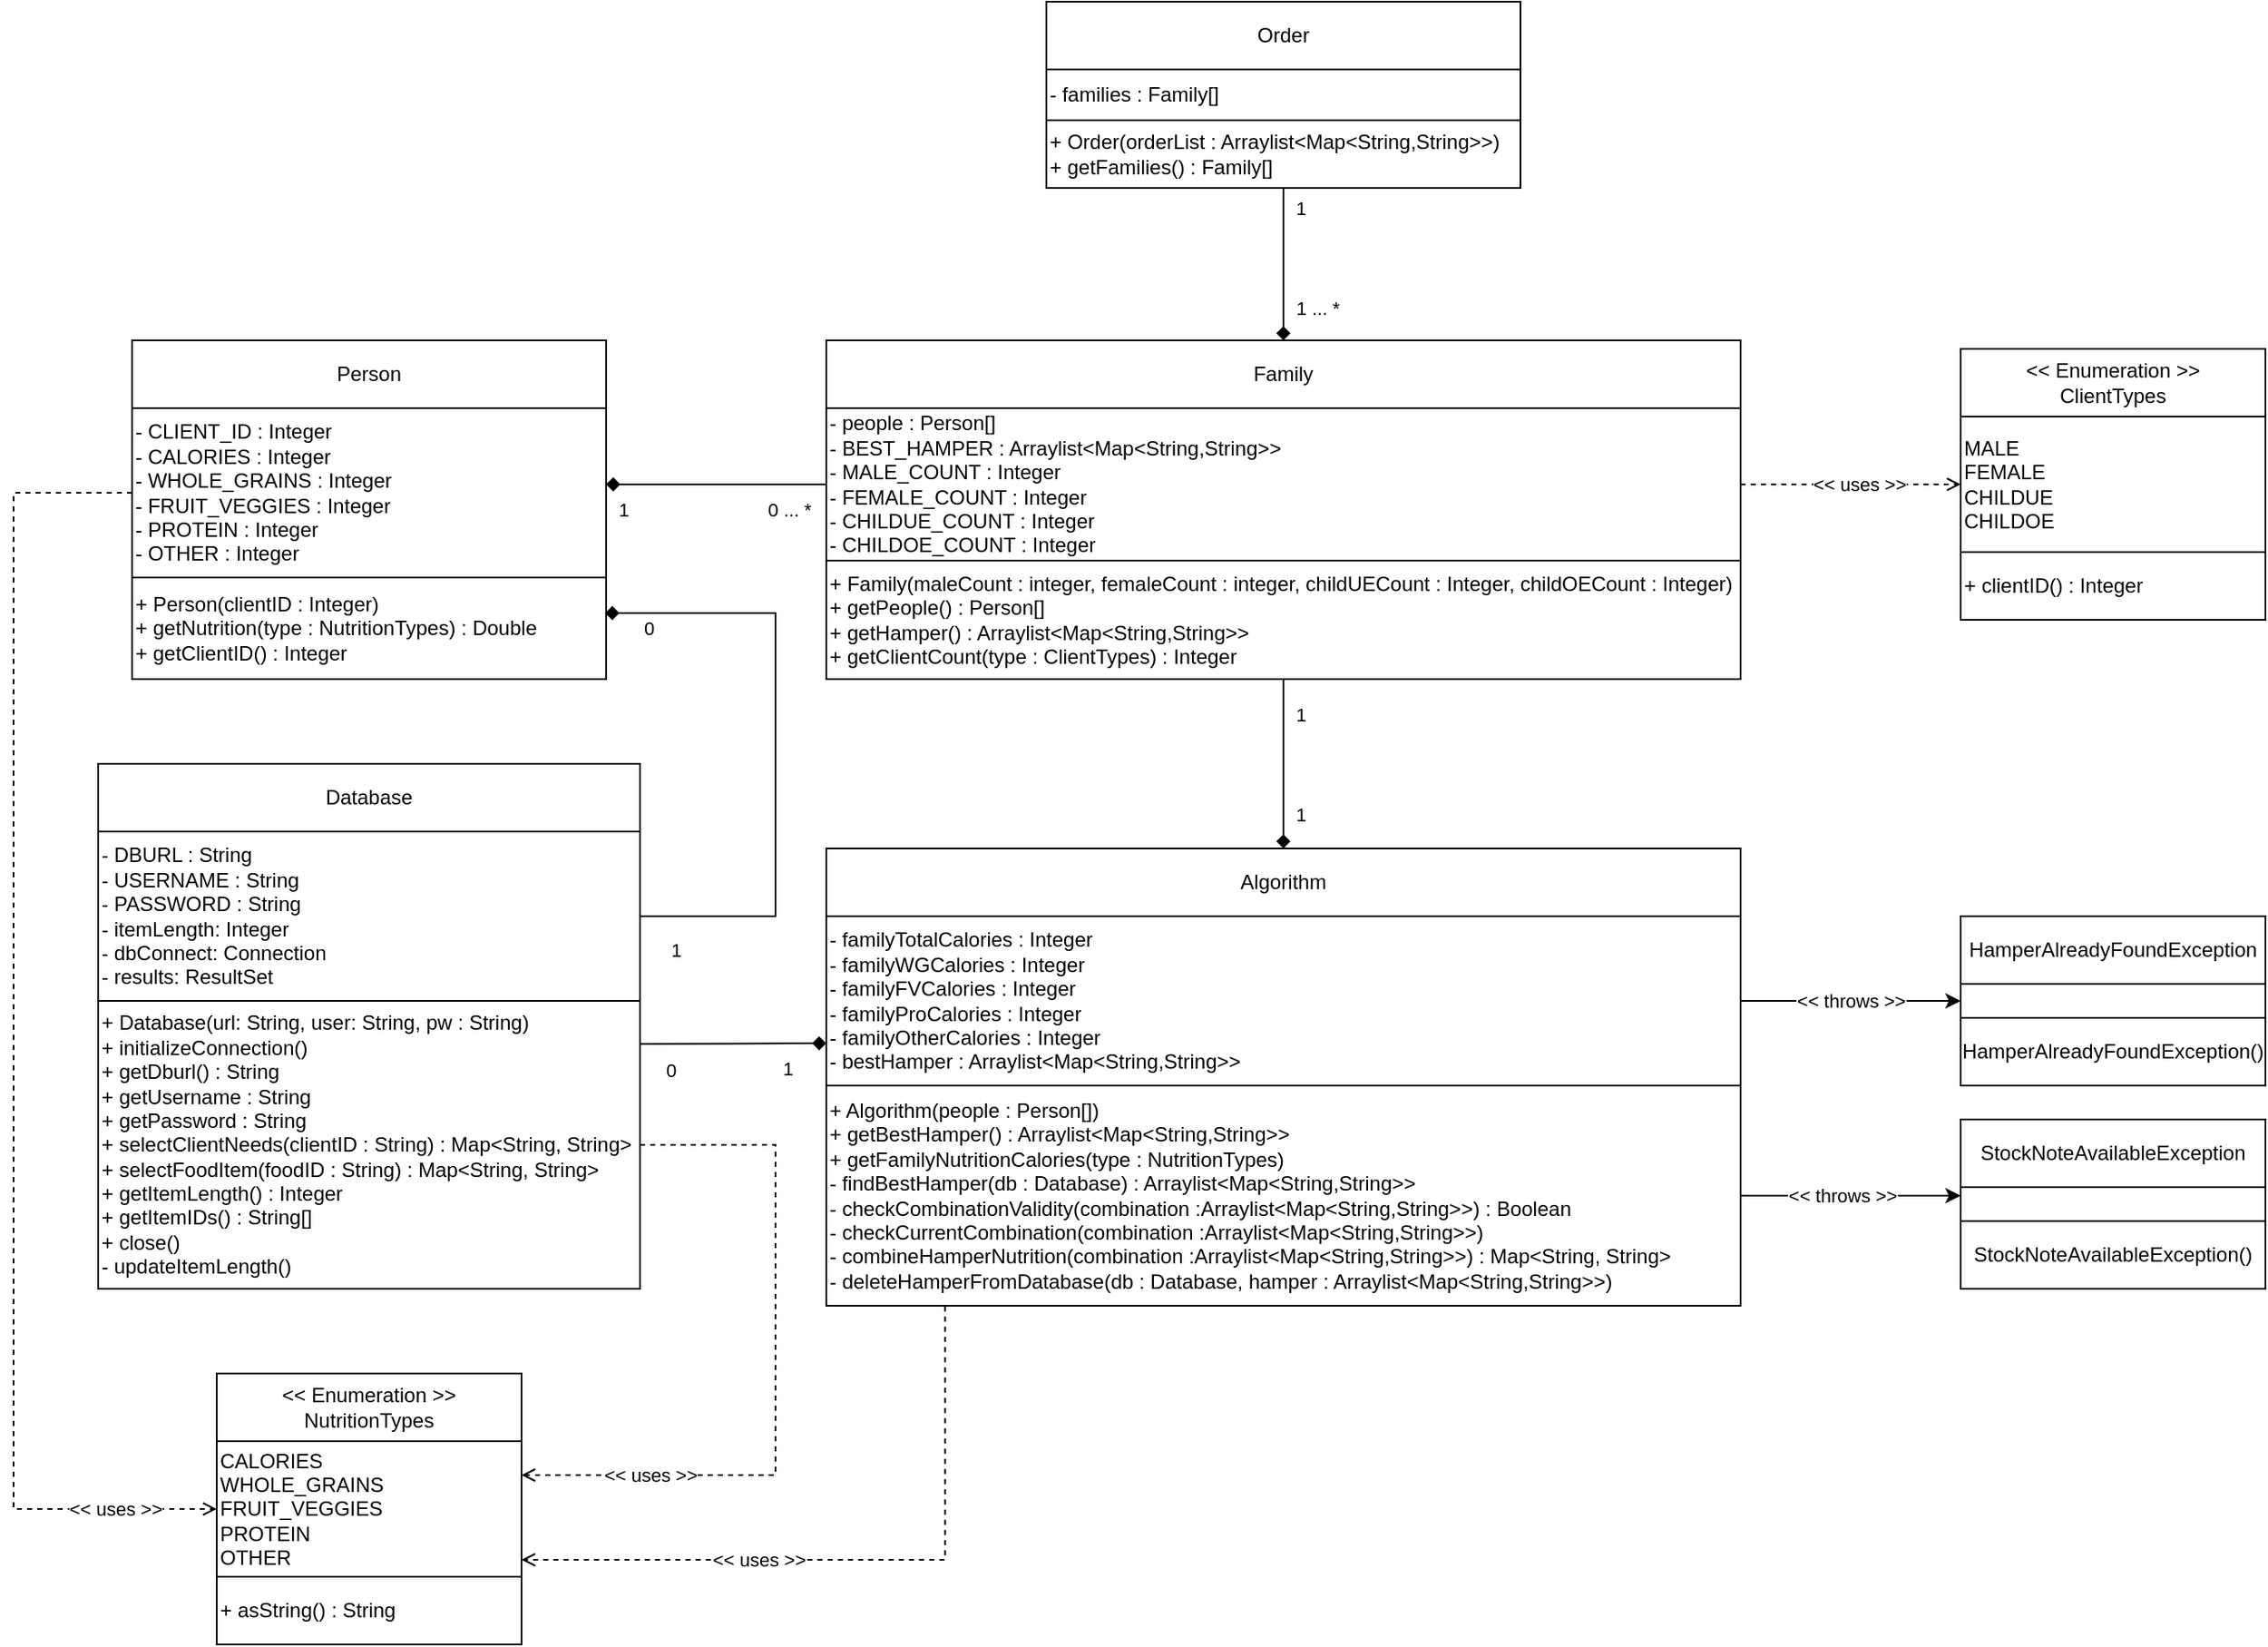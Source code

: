 <mxfile version="17.4.2" type="device"><diagram id="qwgV27EdvfPCSZgNno7g" name="Page-1"><mxGraphModel dx="1577" dy="973" grid="1" gridSize="10" guides="1" tooltips="1" connect="1" arrows="1" fold="1" page="1" pageScale="1" pageWidth="850" pageHeight="1100" math="0" shadow="0"><root><mxCell id="0"/><mxCell id="1" parent="0"/><mxCell id="6WNYwEiRI9X1ABPRv--v-1" value="Order" style="rounded=0;whiteSpace=wrap;html=1;" vertex="1" parent="1"><mxGeometry x="660" y="40" width="280" height="40" as="geometry"/></mxCell><mxCell id="6WNYwEiRI9X1ABPRv--v-2" value="- families : Family[]&lt;br&gt;" style="rounded=0;whiteSpace=wrap;html=1;align=left;" vertex="1" parent="1"><mxGeometry x="660" y="80" width="280" height="30" as="geometry"/></mxCell><mxCell id="6WNYwEiRI9X1ABPRv--v-51" style="edgeStyle=orthogonalEdgeStyle;rounded=0;orthogonalLoop=1;jettySize=auto;html=1;entryX=0.5;entryY=0;entryDx=0;entryDy=0;endArrow=diamond;endFill=1;" edge="1" parent="1" source="6WNYwEiRI9X1ABPRv--v-3" target="6WNYwEiRI9X1ABPRv--v-4"><mxGeometry relative="1" as="geometry"/></mxCell><mxCell id="6WNYwEiRI9X1ABPRv--v-52" value="1" style="edgeLabel;html=1;align=center;verticalAlign=middle;resizable=0;points=[];" vertex="1" connectable="0" parent="6WNYwEiRI9X1ABPRv--v-51"><mxGeometry x="-0.728" y="1" relative="1" as="geometry"><mxPoint x="9" as="offset"/></mxGeometry></mxCell><mxCell id="6WNYwEiRI9X1ABPRv--v-53" value="1 ... *" style="edgeLabel;html=1;align=center;verticalAlign=middle;resizable=0;points=[];" vertex="1" connectable="0" parent="6WNYwEiRI9X1ABPRv--v-51"><mxGeometry x="0.574" y="-1" relative="1" as="geometry"><mxPoint x="21" as="offset"/></mxGeometry></mxCell><mxCell id="6WNYwEiRI9X1ABPRv--v-3" value="+ Order(orderList : Arraylist&amp;lt;Map&amp;lt;String,String&amp;gt;&amp;gt;)&lt;br&gt;+ getFamilies() : Family[]" style="rounded=0;whiteSpace=wrap;html=1;align=left;" vertex="1" parent="1"><mxGeometry x="660" y="110" width="280" height="40" as="geometry"/></mxCell><mxCell id="6WNYwEiRI9X1ABPRv--v-4" value="Family" style="rounded=0;whiteSpace=wrap;html=1;" vertex="1" parent="1"><mxGeometry x="530" y="240" width="540" height="40" as="geometry"/></mxCell><mxCell id="6WNYwEiRI9X1ABPRv--v-33" style="edgeStyle=orthogonalEdgeStyle;rounded=0;orthogonalLoop=1;jettySize=auto;html=1;entryX=0;entryY=0.5;entryDx=0;entryDy=0;dashed=1;endArrow=open;endFill=0;" edge="1" parent="1" source="6WNYwEiRI9X1ABPRv--v-5" target="6WNYwEiRI9X1ABPRv--v-27"><mxGeometry relative="1" as="geometry"/></mxCell><mxCell id="6WNYwEiRI9X1ABPRv--v-34" value="&amp;lt;&amp;lt; uses &amp;gt;&amp;gt;" style="edgeLabel;html=1;align=center;verticalAlign=middle;resizable=0;points=[];" vertex="1" connectable="0" parent="6WNYwEiRI9X1ABPRv--v-33"><mxGeometry x="-0.056" y="-2" relative="1" as="geometry"><mxPoint x="8" y="-2" as="offset"/></mxGeometry></mxCell><mxCell id="6WNYwEiRI9X1ABPRv--v-57" style="edgeStyle=orthogonalEdgeStyle;rounded=0;orthogonalLoop=1;jettySize=auto;html=1;endArrow=diamond;endFill=1;" edge="1" parent="1" source="6WNYwEiRI9X1ABPRv--v-5"><mxGeometry relative="1" as="geometry"><mxPoint x="400" y="325" as="targetPoint"/></mxGeometry></mxCell><mxCell id="6WNYwEiRI9X1ABPRv--v-58" value="1" style="edgeLabel;html=1;align=center;verticalAlign=middle;resizable=0;points=[];" vertex="1" connectable="0" parent="6WNYwEiRI9X1ABPRv--v-57"><mxGeometry x="0.663" y="4" relative="1" as="geometry"><mxPoint x="-12" y="11" as="offset"/></mxGeometry></mxCell><mxCell id="6WNYwEiRI9X1ABPRv--v-59" value="0 ... *" style="edgeLabel;html=1;align=center;verticalAlign=middle;resizable=0;points=[];" vertex="1" connectable="0" parent="6WNYwEiRI9X1ABPRv--v-57"><mxGeometry x="-0.665" y="5" relative="1" as="geometry"><mxPoint y="10" as="offset"/></mxGeometry></mxCell><mxCell id="6WNYwEiRI9X1ABPRv--v-5" value="- people : Person[]&lt;br&gt;- BEST_HAMPER : Arraylist&amp;lt;Map&amp;lt;String,String&amp;gt;&amp;gt;&lt;br&gt;- MALE_COUNT : Integer&lt;br&gt;- FEMALE_COUNT : Integer&lt;br&gt;- CHILDUE_COUNT : Integer&lt;br&gt;- CHILDOE_COUNT : Integer" style="rounded=0;whiteSpace=wrap;html=1;align=left;" vertex="1" parent="1"><mxGeometry x="530" y="280" width="540" height="90" as="geometry"/></mxCell><mxCell id="6WNYwEiRI9X1ABPRv--v-54" style="edgeStyle=orthogonalEdgeStyle;rounded=0;orthogonalLoop=1;jettySize=auto;html=1;entryX=0.5;entryY=0;entryDx=0;entryDy=0;endArrow=diamond;endFill=1;" edge="1" parent="1" source="6WNYwEiRI9X1ABPRv--v-6" target="6WNYwEiRI9X1ABPRv--v-10"><mxGeometry relative="1" as="geometry"/></mxCell><mxCell id="6WNYwEiRI9X1ABPRv--v-55" value="1" style="edgeLabel;html=1;align=center;verticalAlign=middle;resizable=0;points=[];" vertex="1" connectable="0" parent="6WNYwEiRI9X1ABPRv--v-54"><mxGeometry x="-0.532" y="1" relative="1" as="geometry"><mxPoint x="9" y="-3" as="offset"/></mxGeometry></mxCell><mxCell id="6WNYwEiRI9X1ABPRv--v-56" value="1" style="edgeLabel;html=1;align=center;verticalAlign=middle;resizable=0;points=[];" vertex="1" connectable="0" parent="6WNYwEiRI9X1ABPRv--v-54"><mxGeometry x="0.535" y="3" relative="1" as="geometry"><mxPoint x="7" y="3" as="offset"/></mxGeometry></mxCell><mxCell id="6WNYwEiRI9X1ABPRv--v-6" value="+ Family(maleCount : integer, femaleCount : integer, childUECount : Integer, childOECount : Integer)&lt;br&gt;+ getPeople() : Person[]&lt;br&gt;+ getHamper() : Arraylist&amp;lt;Map&amp;lt;String,String&amp;gt;&amp;gt;&lt;br&gt;+ getClientCount(type : ClientTypes) : Integer" style="rounded=0;whiteSpace=wrap;html=1;align=left;" vertex="1" parent="1"><mxGeometry x="530" y="370" width="540" height="70" as="geometry"/></mxCell><mxCell id="6WNYwEiRI9X1ABPRv--v-7" value="Person" style="rounded=0;whiteSpace=wrap;html=1;" vertex="1" parent="1"><mxGeometry x="120" y="240" width="280" height="40" as="geometry"/></mxCell><mxCell id="6WNYwEiRI9X1ABPRv--v-45" style="edgeStyle=orthogonalEdgeStyle;rounded=0;orthogonalLoop=1;jettySize=auto;html=1;entryX=0;entryY=0.5;entryDx=0;entryDy=0;dashed=1;endArrow=open;endFill=0;" edge="1" parent="1" source="6WNYwEiRI9X1ABPRv--v-8" target="6WNYwEiRI9X1ABPRv--v-24"><mxGeometry relative="1" as="geometry"><Array as="points"><mxPoint x="50" y="330"/><mxPoint x="50" y="930"/></Array></mxGeometry></mxCell><mxCell id="6WNYwEiRI9X1ABPRv--v-46" value="&amp;lt;&amp;lt; uses &amp;gt;&amp;gt;" style="edgeLabel;html=1;align=center;verticalAlign=middle;resizable=0;points=[];" vertex="1" connectable="0" parent="6WNYwEiRI9X1ABPRv--v-45"><mxGeometry x="0.789" relative="1" as="geometry"><mxPoint x="23" as="offset"/></mxGeometry></mxCell><mxCell id="6WNYwEiRI9X1ABPRv--v-8" value="- CLIENT_ID : Integer&lt;br&gt;- CALORIES : Integer&lt;br&gt;- WHOLE_GRAINS : Integer&lt;br&gt;- FRUIT_VEGGIES : Integer&lt;br&gt;- PROTEIN : Integer&lt;br&gt;- OTHER : Integer" style="rounded=0;whiteSpace=wrap;html=1;align=left;" vertex="1" parent="1"><mxGeometry x="120" y="280" width="280" height="100" as="geometry"/></mxCell><mxCell id="6WNYwEiRI9X1ABPRv--v-9" value="+ Person(clientID : Integer)&lt;br&gt;+ getNutrition(type : NutritionTypes) : Double&lt;br&gt;+ getClientID() : Integer" style="rounded=0;whiteSpace=wrap;html=1;align=left;" vertex="1" parent="1"><mxGeometry x="120" y="380" width="280" height="60" as="geometry"/></mxCell><mxCell id="6WNYwEiRI9X1ABPRv--v-10" value="Algorithm" style="rounded=0;whiteSpace=wrap;html=1;" vertex="1" parent="1"><mxGeometry x="530" y="540" width="540" height="40" as="geometry"/></mxCell><mxCell id="6WNYwEiRI9X1ABPRv--v-50" value="&amp;lt;&amp;lt; throws &amp;gt;&amp;gt;" style="edgeStyle=orthogonalEdgeStyle;rounded=0;orthogonalLoop=1;jettySize=auto;html=1;entryX=0;entryY=0.5;entryDx=0;entryDy=0;endArrow=classic;endFill=1;" edge="1" parent="1" source="6WNYwEiRI9X1ABPRv--v-11" target="6WNYwEiRI9X1ABPRv--v-21"><mxGeometry relative="1" as="geometry"/></mxCell><mxCell id="6WNYwEiRI9X1ABPRv--v-11" value="- familyTotalCalories : Integer&lt;br&gt;- familyWGCalories : Integer&lt;br&gt;- familyFVCalories : Integer&lt;br&gt;- familyProCalories : Integer&lt;br&gt;- familyOtherCalories : Integer&lt;br&gt;- bestHamper : Arraylist&amp;lt;Map&amp;lt;String,String&amp;gt;&amp;gt;" style="rounded=0;whiteSpace=wrap;html=1;align=left;" vertex="1" parent="1"><mxGeometry x="530" y="580" width="540" height="100" as="geometry"/></mxCell><mxCell id="6WNYwEiRI9X1ABPRv--v-38" style="edgeStyle=orthogonalEdgeStyle;rounded=0;orthogonalLoop=1;jettySize=auto;html=1;dashed=1;endArrow=open;endFill=0;exitX=0.13;exitY=1.003;exitDx=0;exitDy=0;exitPerimeter=0;" edge="1" parent="1" source="6WNYwEiRI9X1ABPRv--v-12"><mxGeometry relative="1" as="geometry"><mxPoint x="350" y="960" as="targetPoint"/><Array as="points"><mxPoint x="600" y="960"/><mxPoint x="351" y="960"/></Array></mxGeometry></mxCell><mxCell id="6WNYwEiRI9X1ABPRv--v-40" value="&amp;lt;&amp;lt; uses &amp;gt;&amp;gt;" style="edgeLabel;html=1;align=center;verticalAlign=middle;resizable=0;points=[];" vertex="1" connectable="0" parent="6WNYwEiRI9X1ABPRv--v-38"><mxGeometry x="-0.822" y="-2" relative="1" as="geometry"><mxPoint x="-108" y="114" as="offset"/></mxGeometry></mxCell><mxCell id="6WNYwEiRI9X1ABPRv--v-48" style="edgeStyle=orthogonalEdgeStyle;rounded=0;orthogonalLoop=1;jettySize=auto;html=1;entryX=0;entryY=0.25;entryDx=0;entryDy=0;endArrow=classic;endFill=1;" edge="1" parent="1" source="6WNYwEiRI9X1ABPRv--v-12" target="6WNYwEiRI9X1ABPRv--v-18"><mxGeometry relative="1" as="geometry"/></mxCell><mxCell id="6WNYwEiRI9X1ABPRv--v-49" value="&amp;lt;&amp;lt; throws &amp;gt;&amp;gt;" style="edgeLabel;html=1;align=center;verticalAlign=middle;resizable=0;points=[];" vertex="1" connectable="0" parent="6WNYwEiRI9X1ABPRv--v-48"><mxGeometry x="0.046" y="-1" relative="1" as="geometry"><mxPoint x="-8" y="-1" as="offset"/></mxGeometry></mxCell><mxCell id="6WNYwEiRI9X1ABPRv--v-12" value="+ Algorithm(people : Person[])&lt;br&gt;+ getBestHamper() : Arraylist&amp;lt;Map&amp;lt;String,String&amp;gt;&amp;gt;&lt;br&gt;+ getFamilyNutritionCalories(type : NutritionTypes)&lt;br&gt;- findBestHamper(db : Database) : Arraylist&amp;lt;Map&amp;lt;String,String&amp;gt;&amp;gt;&lt;br&gt;- checkCombinationValidity(combination :Arraylist&amp;lt;Map&amp;lt;String,String&amp;gt;&amp;gt;) : Boolean&lt;br&gt;- checkCurrentCombination(combination :Arraylist&amp;lt;Map&amp;lt;String,String&amp;gt;&amp;gt;)&lt;br&gt;- combineHamperNutrition(combination :Arraylist&amp;lt;Map&amp;lt;String,String&amp;gt;&amp;gt;) : Map&amp;lt;String, String&amp;gt;&lt;br&gt;- deleteHamperFromDatabase(db : Database, hamper : Arraylist&amp;lt;Map&amp;lt;String,String&amp;gt;&amp;gt;)" style="rounded=0;whiteSpace=wrap;html=1;align=left;" vertex="1" parent="1"><mxGeometry x="530" y="680" width="540" height="130" as="geometry"/></mxCell><mxCell id="6WNYwEiRI9X1ABPRv--v-13" value="Database" style="rounded=0;whiteSpace=wrap;html=1;" vertex="1" parent="1"><mxGeometry x="100" y="490" width="320" height="40" as="geometry"/></mxCell><mxCell id="6WNYwEiRI9X1ABPRv--v-60" style="edgeStyle=orthogonalEdgeStyle;rounded=0;orthogonalLoop=1;jettySize=auto;html=1;entryX=0.998;entryY=0.35;entryDx=0;entryDy=0;entryPerimeter=0;endArrow=diamond;endFill=1;" edge="1" parent="1" source="6WNYwEiRI9X1ABPRv--v-14" target="6WNYwEiRI9X1ABPRv--v-9"><mxGeometry relative="1" as="geometry"><Array as="points"><mxPoint x="500" y="580"/><mxPoint x="500" y="401"/></Array></mxGeometry></mxCell><mxCell id="6WNYwEiRI9X1ABPRv--v-61" value="1" style="edgeLabel;html=1;align=center;verticalAlign=middle;resizable=0;points=[];" vertex="1" connectable="0" parent="6WNYwEiRI9X1ABPRv--v-60"><mxGeometry x="-0.852" y="1" relative="1" as="geometry"><mxPoint x="-6" y="21" as="offset"/></mxGeometry></mxCell><mxCell id="6WNYwEiRI9X1ABPRv--v-62" value="0" style="edgeLabel;html=1;align=center;verticalAlign=middle;resizable=0;points=[];" vertex="1" connectable="0" parent="6WNYwEiRI9X1ABPRv--v-60"><mxGeometry x="0.88" y="1" relative="1" as="geometry"><mxPoint x="4" y="8" as="offset"/></mxGeometry></mxCell><mxCell id="6WNYwEiRI9X1ABPRv--v-14" value="- DBURL : String&lt;br&gt;- USERNAME : String&lt;br&gt;- PASSWORD : String&lt;br&gt;- itemLength: Integer&lt;br&gt;- dbConnect: Connection&lt;br&gt;- results: ResultSet" style="rounded=0;whiteSpace=wrap;html=1;align=left;" vertex="1" parent="1"><mxGeometry x="100" y="530" width="320" height="100" as="geometry"/></mxCell><mxCell id="6WNYwEiRI9X1ABPRv--v-42" style="edgeStyle=orthogonalEdgeStyle;rounded=0;orthogonalLoop=1;jettySize=auto;html=1;entryX=1;entryY=0.25;entryDx=0;entryDy=0;dashed=1;endArrow=open;endFill=0;" edge="1" parent="1" source="6WNYwEiRI9X1ABPRv--v-15" target="6WNYwEiRI9X1ABPRv--v-24"><mxGeometry relative="1" as="geometry"><Array as="points"><mxPoint x="500" y="715"/><mxPoint x="500" y="910"/></Array></mxGeometry></mxCell><mxCell id="6WNYwEiRI9X1ABPRv--v-47" value="&amp;lt;&amp;lt; uses &amp;gt;&amp;gt;" style="edgeLabel;html=1;align=center;verticalAlign=middle;resizable=0;points=[];" vertex="1" connectable="0" parent="6WNYwEiRI9X1ABPRv--v-42"><mxGeometry x="0.692" y="-3" relative="1" as="geometry"><mxPoint x="10" y="3" as="offset"/></mxGeometry></mxCell><mxCell id="6WNYwEiRI9X1ABPRv--v-63" style="edgeStyle=orthogonalEdgeStyle;rounded=0;orthogonalLoop=1;jettySize=auto;html=1;entryX=0;entryY=0.75;entryDx=0;entryDy=0;endArrow=diamond;endFill=1;exitX=0.998;exitY=0.149;exitDx=0;exitDy=0;exitPerimeter=0;" edge="1" parent="1" source="6WNYwEiRI9X1ABPRv--v-15" target="6WNYwEiRI9X1ABPRv--v-11"><mxGeometry relative="1" as="geometry"/></mxCell><mxCell id="6WNYwEiRI9X1ABPRv--v-64" value="0" style="edgeLabel;html=1;align=center;verticalAlign=middle;resizable=0;points=[];" vertex="1" connectable="0" parent="6WNYwEiRI9X1ABPRv--v-63"><mxGeometry x="-0.676" y="1" relative="1" as="geometry"><mxPoint y="16" as="offset"/></mxGeometry></mxCell><mxCell id="6WNYwEiRI9X1ABPRv--v-65" value="1" style="edgeLabel;html=1;align=center;verticalAlign=middle;resizable=0;points=[];" vertex="1" connectable="0" parent="6WNYwEiRI9X1ABPRv--v-63"><mxGeometry x="0.577" relative="1" as="geometry"><mxPoint y="15" as="offset"/></mxGeometry></mxCell><mxCell id="6WNYwEiRI9X1ABPRv--v-15" value="+ Database(url: String, user: String, pw : String)&lt;br&gt;+ initializeConnection()&lt;br&gt;+ getDburl() : String&lt;br&gt;+ getUsername : String&lt;br&gt;+ getPassword : String&lt;br&gt;+ selectClientNeeds(clientID : String) : Map&amp;lt;String, String&amp;gt;&lt;br&gt;+ selectFoodItem(foodID : String) : Map&amp;lt;String, String&amp;gt;&lt;br&gt;+ getItemLength() : Integer&lt;br&gt;+ getItemIDs() : String[]&lt;br&gt;+ close()&lt;br&gt;- updateItemLength()" style="rounded=0;whiteSpace=wrap;html=1;align=left;" vertex="1" parent="1"><mxGeometry x="100" y="630" width="320" height="170" as="geometry"/></mxCell><mxCell id="6WNYwEiRI9X1ABPRv--v-17" value="StockNoteAvailableException" style="rounded=0;whiteSpace=wrap;html=1;" vertex="1" parent="1"><mxGeometry x="1200" y="700" width="180" height="40" as="geometry"/></mxCell><mxCell id="6WNYwEiRI9X1ABPRv--v-18" value="" style="rounded=0;whiteSpace=wrap;html=1;" vertex="1" parent="1"><mxGeometry x="1200" y="740" width="180" height="20" as="geometry"/></mxCell><mxCell id="6WNYwEiRI9X1ABPRv--v-19" value="StockNoteAvailableException()" style="rounded=0;whiteSpace=wrap;html=1;" vertex="1" parent="1"><mxGeometry x="1200" y="760" width="180" height="40" as="geometry"/></mxCell><mxCell id="6WNYwEiRI9X1ABPRv--v-20" value="HamperAlreadyFoundException" style="rounded=0;whiteSpace=wrap;html=1;" vertex="1" parent="1"><mxGeometry x="1200" y="580" width="180" height="40" as="geometry"/></mxCell><mxCell id="6WNYwEiRI9X1ABPRv--v-21" value="" style="rounded=0;whiteSpace=wrap;html=1;" vertex="1" parent="1"><mxGeometry x="1200" y="620" width="180" height="20" as="geometry"/></mxCell><mxCell id="6WNYwEiRI9X1ABPRv--v-22" value="HamperAlreadyFoundException()" style="rounded=0;whiteSpace=wrap;html=1;" vertex="1" parent="1"><mxGeometry x="1200" y="640" width="180" height="40" as="geometry"/></mxCell><mxCell id="6WNYwEiRI9X1ABPRv--v-23" value="&amp;lt;&amp;lt; Enumeration &amp;gt;&amp;gt;&lt;br&gt;NutritionTypes" style="rounded=0;whiteSpace=wrap;html=1;" vertex="1" parent="1"><mxGeometry x="170" y="850" width="180" height="40" as="geometry"/></mxCell><mxCell id="6WNYwEiRI9X1ABPRv--v-24" value="CALORIES&lt;br&gt;WHOLE_GRAINS&lt;br&gt;FRUIT_VEGGIES&lt;br&gt;PROTEIN&lt;br&gt;OTHER" style="rounded=0;whiteSpace=wrap;html=1;align=left;" vertex="1" parent="1"><mxGeometry x="170" y="890" width="180" height="80" as="geometry"/></mxCell><mxCell id="6WNYwEiRI9X1ABPRv--v-25" value="+ asString() : String" style="rounded=0;whiteSpace=wrap;html=1;align=left;" vertex="1" parent="1"><mxGeometry x="170" y="970" width="180" height="40" as="geometry"/></mxCell><mxCell id="6WNYwEiRI9X1ABPRv--v-26" value="&amp;lt;&amp;lt; Enumeration &amp;gt;&amp;gt;&lt;br&gt;ClientTypes" style="rounded=0;whiteSpace=wrap;html=1;" vertex="1" parent="1"><mxGeometry x="1200" y="245" width="180" height="40" as="geometry"/></mxCell><mxCell id="6WNYwEiRI9X1ABPRv--v-27" value="MALE&lt;br&gt;FEMALE&lt;br&gt;CHILDUE&lt;br&gt;CHILDOE" style="rounded=0;whiteSpace=wrap;html=1;align=left;" vertex="1" parent="1"><mxGeometry x="1200" y="285" width="180" height="80" as="geometry"/></mxCell><mxCell id="6WNYwEiRI9X1ABPRv--v-28" value="+ clientID() : Integer" style="rounded=0;whiteSpace=wrap;html=1;align=left;" vertex="1" parent="1"><mxGeometry x="1200" y="365" width="180" height="40" as="geometry"/></mxCell></root></mxGraphModel></diagram></mxfile>